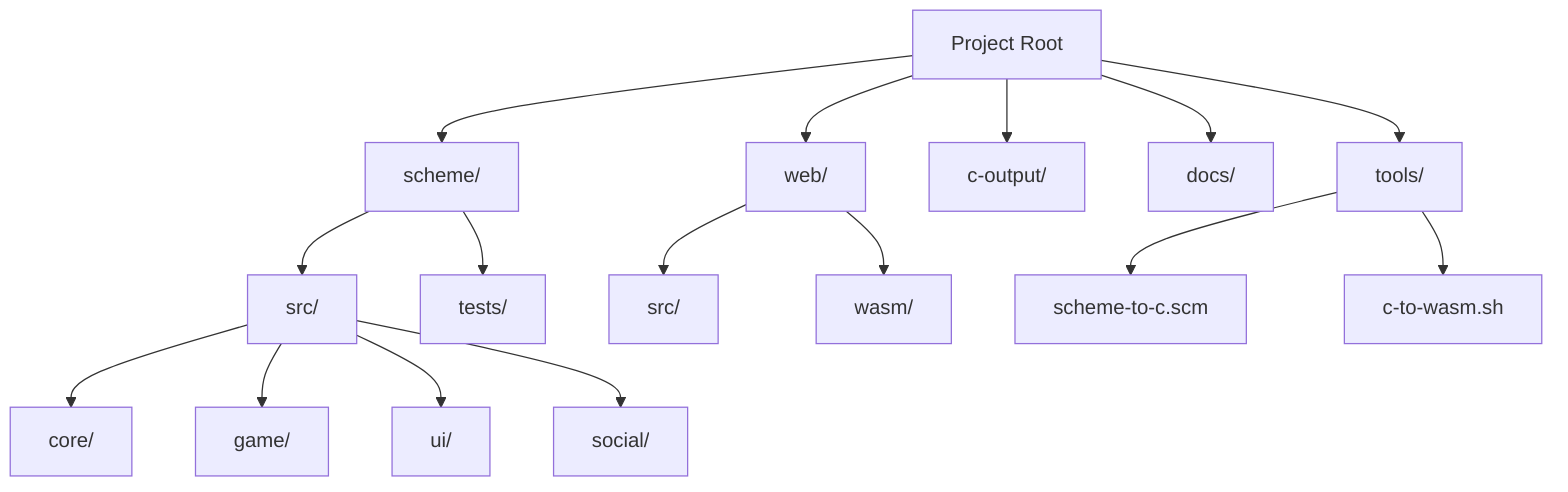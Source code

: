 graph TD
    A[Project Root] --> B[scheme/]
    A --> C[web/]
    A --> D[c-output/]
    A --> E[docs/]
    A --> F[tools/]
    
    B --> G[src/]
    B --> H[tests/]
    
    G --> I[core/]
    G --> J[game/]
    G --> K[ui/]
    G --> L[social/]
    
    C --> M[src/]
    C --> N[wasm/]
    
    F --> O[scheme-to-c.scm]
    F --> P[c-to-wasm.sh]